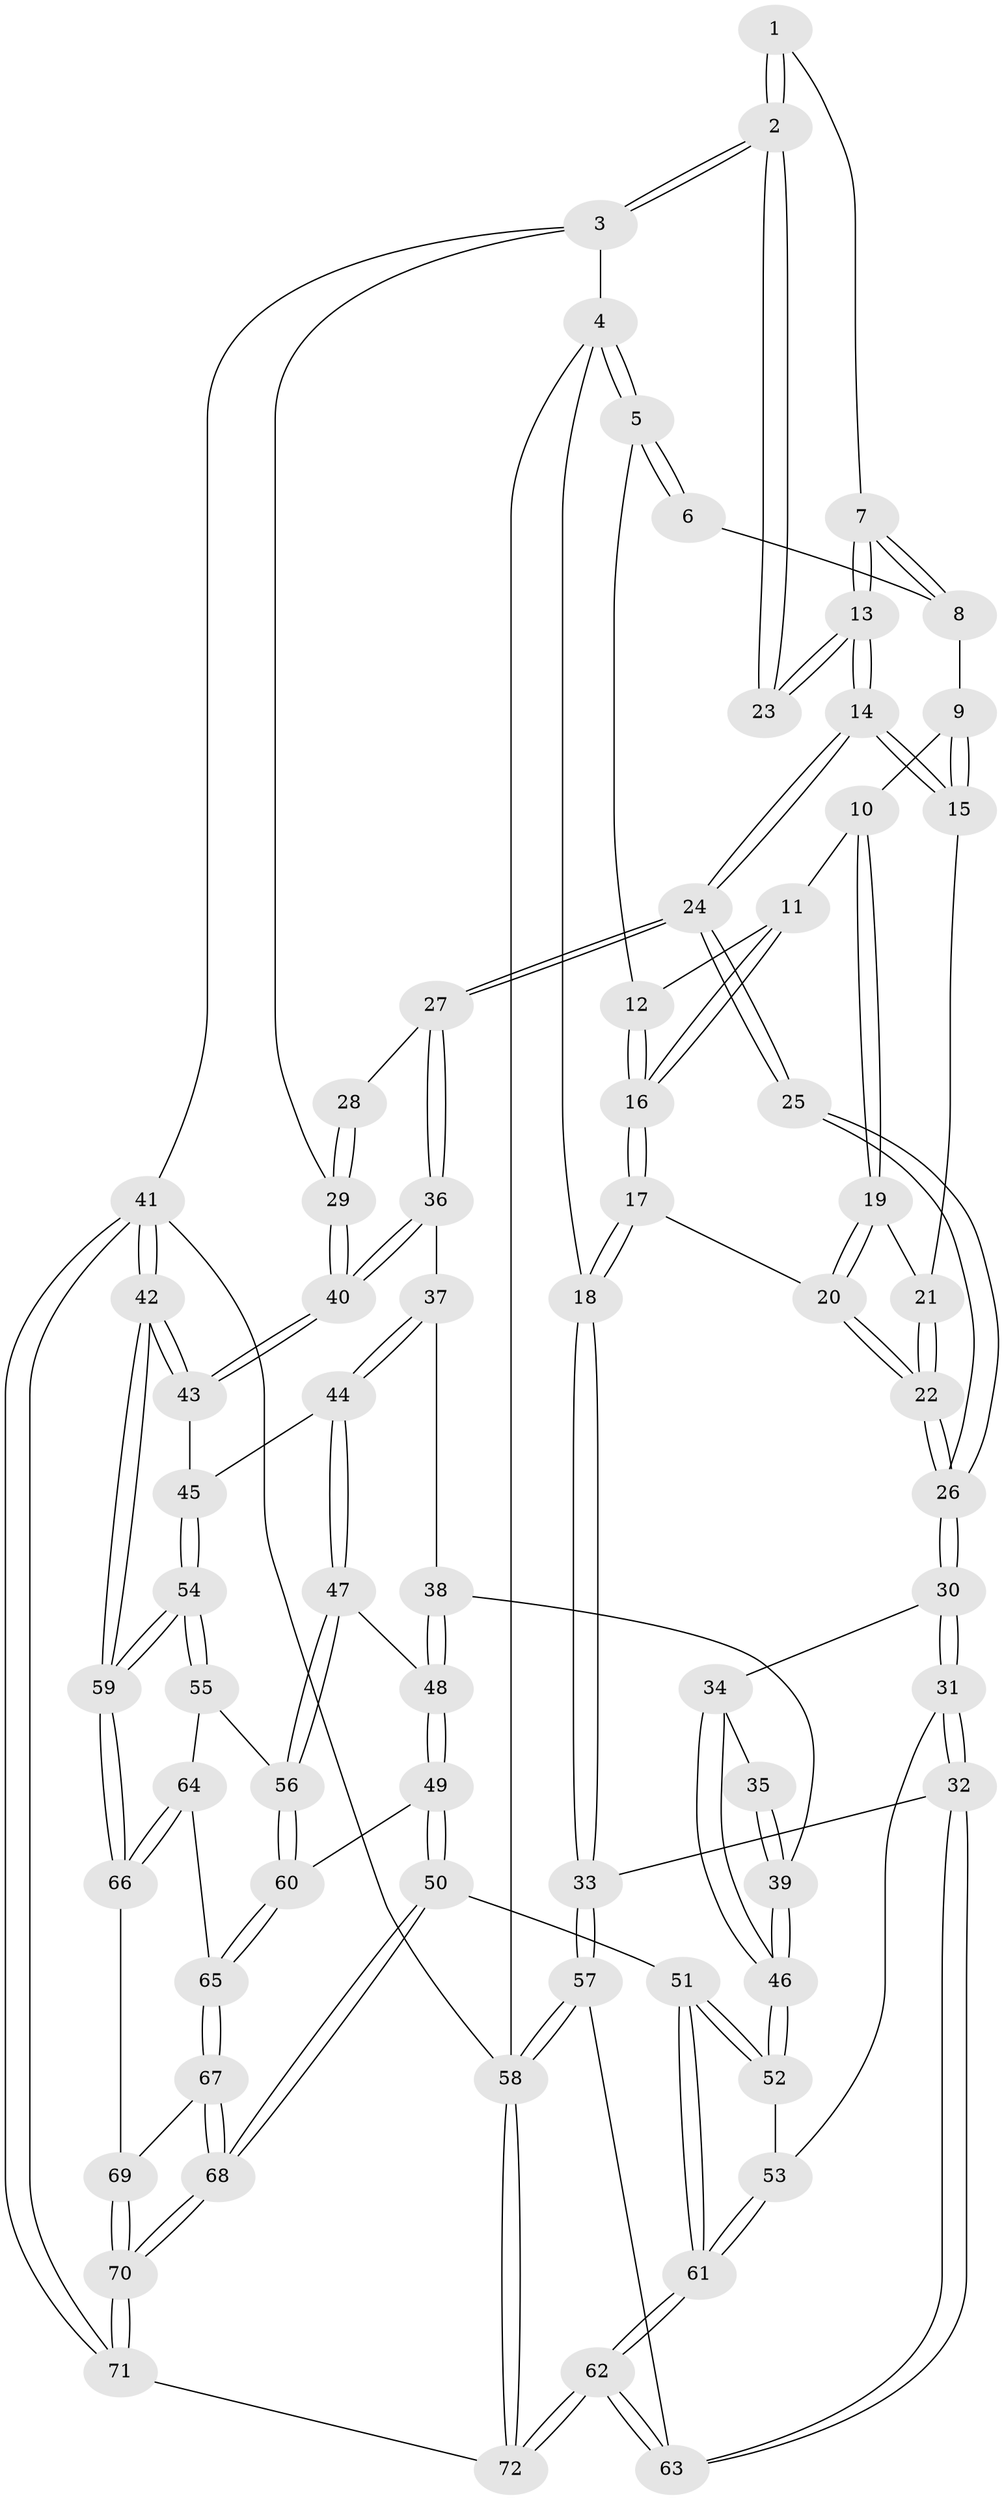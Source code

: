 // coarse degree distribution, {3: 0.1794871794871795, 6: 0.05128205128205128, 5: 0.28205128205128205, 4: 0.48717948717948717}
// Generated by graph-tools (version 1.1) at 2025/42/03/06/25 10:42:29]
// undirected, 72 vertices, 177 edges
graph export_dot {
graph [start="1"]
  node [color=gray90,style=filled];
  1 [pos="+0.6152844856281415+0"];
  2 [pos="+1+0"];
  3 [pos="+1+0"];
  4 [pos="+0+0"];
  5 [pos="+0+0"];
  6 [pos="+0.2217919350668867+0"];
  7 [pos="+0.6064815657817644+0.1532944114295674"];
  8 [pos="+0.3885646737120735+0.07283570310047853"];
  9 [pos="+0.3450638565533987+0.1479891950939659"];
  10 [pos="+0.25656017080629107+0.16775386668926587"];
  11 [pos="+0.20893188239896224+0.1163267604776157"];
  12 [pos="+0+0"];
  13 [pos="+0.6179750357482353+0.1850100584553337"];
  14 [pos="+0.6213999544191281+0.29868057705467577"];
  15 [pos="+0.41910902206914347+0.25703353674885393"];
  16 [pos="+0.10350747615533287+0.3155395233821331"];
  17 [pos="+0.10383976704641418+0.32166969114900384"];
  18 [pos="+0+0.46572740705964744"];
  19 [pos="+0.25774607314622006+0.22617322873505424"];
  20 [pos="+0.14558745066316234+0.3286700629314233"];
  21 [pos="+0.3342996115357912+0.2807808996083938"];
  22 [pos="+0.27185698509573125+0.43037022934435404"];
  23 [pos="+0.9051296353581522+0.024850495404978877"];
  24 [pos="+0.6288815338264845+0.31587691857256806"];
  25 [pos="+0.5113823466651908+0.3777425994697475"];
  26 [pos="+0.2810118017902528+0.4494900962702781"];
  27 [pos="+0.6449512848369036+0.331877749047752"];
  28 [pos="+0.83422584639629+0.2594186034998221"];
  29 [pos="+1+0.25603845496936306"];
  30 [pos="+0.2668825276167248+0.5578356271269053"];
  31 [pos="+0.2423976518509606+0.5949428554551986"];
  32 [pos="+0.15213674576015265+0.6460754280664464"];
  33 [pos="+0+0.5596001324817285"];
  34 [pos="+0.3707988116983717+0.5578593931264663"];
  35 [pos="+0.4337444514781133+0.5038322897403277"];
  36 [pos="+0.6569954726800904+0.3645515961327564"];
  37 [pos="+0.6578293976856736+0.3736453062178436"];
  38 [pos="+0.5713541798145431+0.579549946770773"];
  39 [pos="+0.5415348146784966+0.5985300839482479"];
  40 [pos="+1+0.4734046878340533"];
  41 [pos="+1+1"];
  42 [pos="+1+1"];
  43 [pos="+1+0.47894693770342944"];
  44 [pos="+0.8280477937030705+0.5978778739745543"];
  45 [pos="+1+0.5389259817522195"];
  46 [pos="+0.5256064189725536+0.6102992250215697"];
  47 [pos="+0.8107898193542693+0.6637511509097958"];
  48 [pos="+0.664063094649436+0.6916066215329646"];
  49 [pos="+0.6378752476713878+0.7794943959841288"];
  50 [pos="+0.5619212466188817+0.8300255647932641"];
  51 [pos="+0.5526362666464255+0.827320367955192"];
  52 [pos="+0.5009883864387733+0.6622644707061235"];
  53 [pos="+0.38620712798140366+0.7088141299451052"];
  54 [pos="+0.9077274517966216+0.7667756769742584"];
  55 [pos="+0.8239913057780208+0.6999498985293137"];
  56 [pos="+0.8227334306000401+0.6977652713289807"];
  57 [pos="+0+0.8344290442464152"];
  58 [pos="+0+1"];
  59 [pos="+1+0.9540471712918914"];
  60 [pos="+0.693527685471157+0.8011950684093029"];
  61 [pos="+0.3926442598794039+0.8710562471278885"];
  62 [pos="+0.26728502680758875+1"];
  63 [pos="+0.1925031485298088+0.8657676876069692"];
  64 [pos="+0.7843872103337511+0.8060282524965019"];
  65 [pos="+0.7434839812396087+0.8467798325681827"];
  66 [pos="+0.9861307860044373+0.9395756277437874"];
  67 [pos="+0.7475173861763205+0.878400653968581"];
  68 [pos="+0.6241209206249165+0.9519947733180583"];
  69 [pos="+0.7958930430466892+0.9118412276154542"];
  70 [pos="+0.6203508232877046+1"];
  71 [pos="+0.6142090992059119+1"];
  72 [pos="+0.25130443569230476+1"];
  1 -- 2;
  1 -- 2;
  1 -- 7;
  2 -- 3;
  2 -- 3;
  2 -- 23;
  2 -- 23;
  3 -- 4;
  3 -- 29;
  3 -- 41;
  4 -- 5;
  4 -- 5;
  4 -- 18;
  4 -- 58;
  5 -- 6;
  5 -- 6;
  5 -- 12;
  6 -- 8;
  7 -- 8;
  7 -- 8;
  7 -- 13;
  7 -- 13;
  8 -- 9;
  9 -- 10;
  9 -- 15;
  9 -- 15;
  10 -- 11;
  10 -- 19;
  10 -- 19;
  11 -- 12;
  11 -- 16;
  11 -- 16;
  12 -- 16;
  12 -- 16;
  13 -- 14;
  13 -- 14;
  13 -- 23;
  13 -- 23;
  14 -- 15;
  14 -- 15;
  14 -- 24;
  14 -- 24;
  15 -- 21;
  16 -- 17;
  16 -- 17;
  17 -- 18;
  17 -- 18;
  17 -- 20;
  18 -- 33;
  18 -- 33;
  19 -- 20;
  19 -- 20;
  19 -- 21;
  20 -- 22;
  20 -- 22;
  21 -- 22;
  21 -- 22;
  22 -- 26;
  22 -- 26;
  24 -- 25;
  24 -- 25;
  24 -- 27;
  24 -- 27;
  25 -- 26;
  25 -- 26;
  26 -- 30;
  26 -- 30;
  27 -- 28;
  27 -- 36;
  27 -- 36;
  28 -- 29;
  28 -- 29;
  29 -- 40;
  29 -- 40;
  30 -- 31;
  30 -- 31;
  30 -- 34;
  31 -- 32;
  31 -- 32;
  31 -- 53;
  32 -- 33;
  32 -- 63;
  32 -- 63;
  33 -- 57;
  33 -- 57;
  34 -- 35;
  34 -- 46;
  34 -- 46;
  35 -- 39;
  35 -- 39;
  36 -- 37;
  36 -- 40;
  36 -- 40;
  37 -- 38;
  37 -- 44;
  37 -- 44;
  38 -- 39;
  38 -- 48;
  38 -- 48;
  39 -- 46;
  39 -- 46;
  40 -- 43;
  40 -- 43;
  41 -- 42;
  41 -- 42;
  41 -- 71;
  41 -- 71;
  41 -- 58;
  42 -- 43;
  42 -- 43;
  42 -- 59;
  42 -- 59;
  43 -- 45;
  44 -- 45;
  44 -- 47;
  44 -- 47;
  45 -- 54;
  45 -- 54;
  46 -- 52;
  46 -- 52;
  47 -- 48;
  47 -- 56;
  47 -- 56;
  48 -- 49;
  48 -- 49;
  49 -- 50;
  49 -- 50;
  49 -- 60;
  50 -- 51;
  50 -- 68;
  50 -- 68;
  51 -- 52;
  51 -- 52;
  51 -- 61;
  51 -- 61;
  52 -- 53;
  53 -- 61;
  53 -- 61;
  54 -- 55;
  54 -- 55;
  54 -- 59;
  54 -- 59;
  55 -- 56;
  55 -- 64;
  56 -- 60;
  56 -- 60;
  57 -- 58;
  57 -- 58;
  57 -- 63;
  58 -- 72;
  58 -- 72;
  59 -- 66;
  59 -- 66;
  60 -- 65;
  60 -- 65;
  61 -- 62;
  61 -- 62;
  62 -- 63;
  62 -- 63;
  62 -- 72;
  62 -- 72;
  64 -- 65;
  64 -- 66;
  64 -- 66;
  65 -- 67;
  65 -- 67;
  66 -- 69;
  67 -- 68;
  67 -- 68;
  67 -- 69;
  68 -- 70;
  68 -- 70;
  69 -- 70;
  69 -- 70;
  70 -- 71;
  70 -- 71;
  71 -- 72;
}
